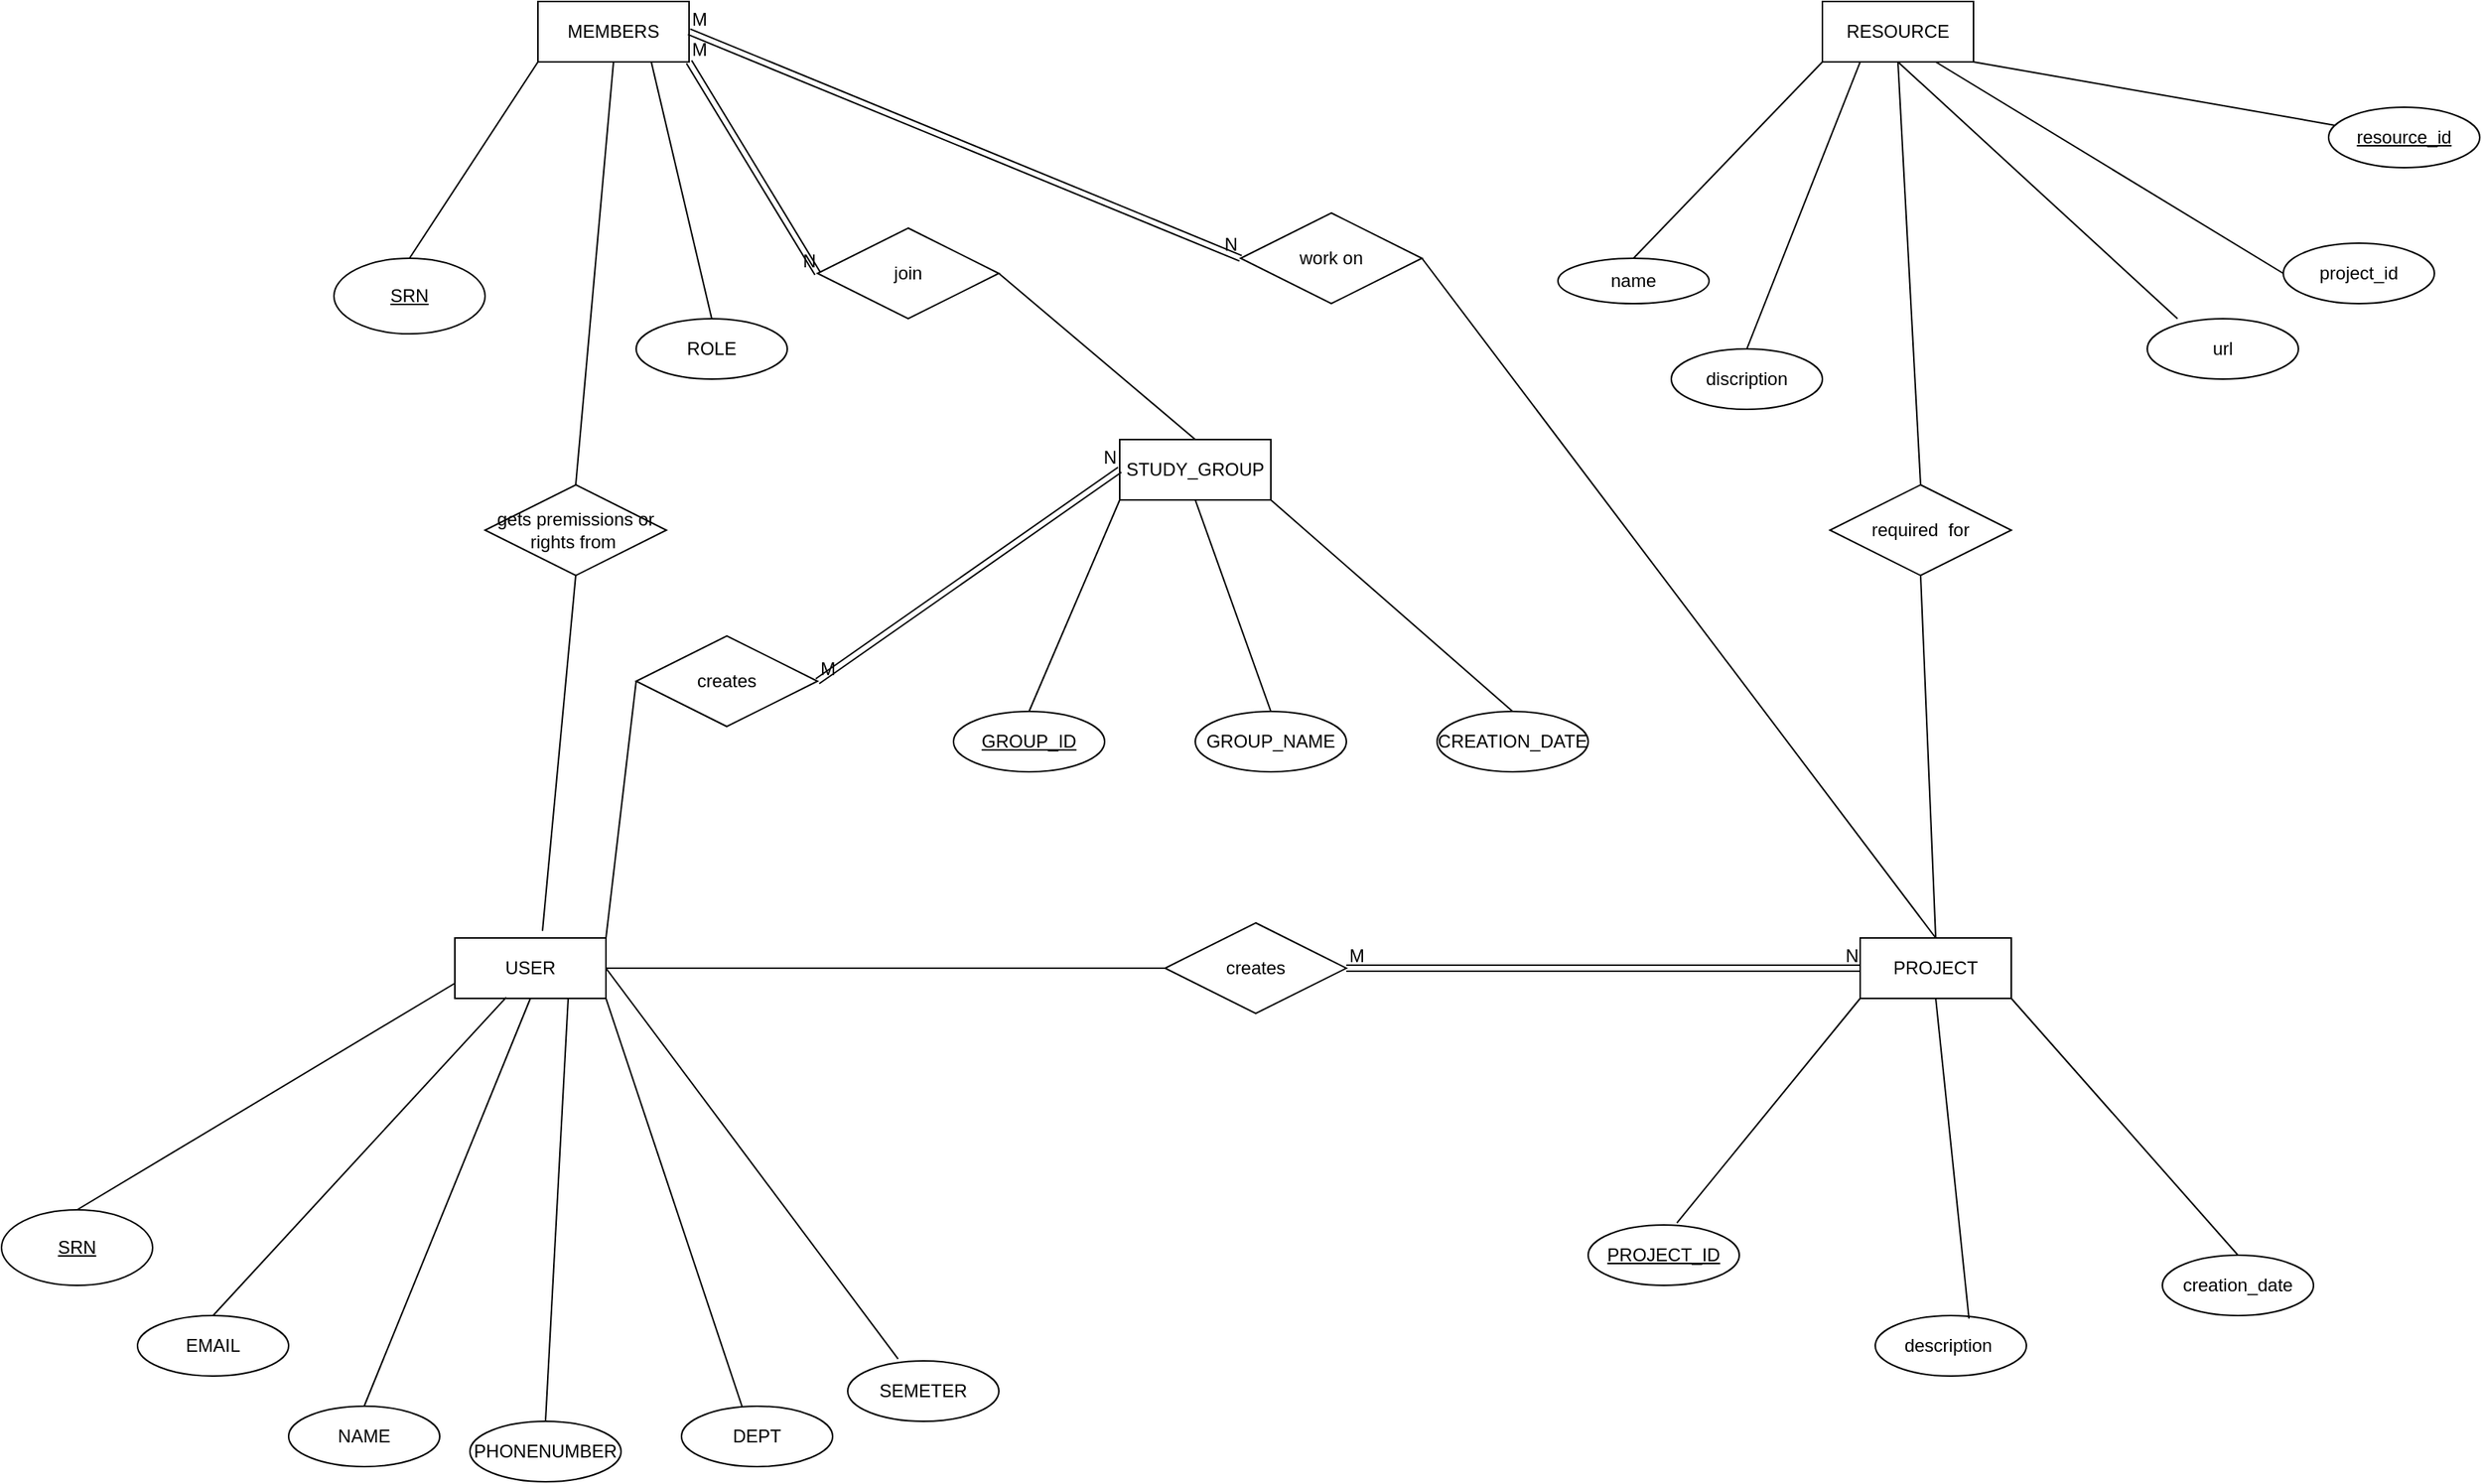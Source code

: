<mxfile version="21.7.1" type="google">
  <diagram name="Page-1" id="HDVp-6DqwkPNFjOhexU3">
    <mxGraphModel grid="1" page="1" gridSize="10" guides="1" tooltips="1" connect="1" arrows="1" fold="1" pageScale="1" pageWidth="850" pageHeight="1100" math="0" shadow="0">
      <root>
        <mxCell id="0" />
        <mxCell id="1" parent="0" />
        <mxCell id="YQubhWQlvwatm8_Td63F-9" value="USER" style="whiteSpace=wrap;html=1;align=center;" vertex="1" parent="1">
          <mxGeometry x="320" y="100" width="100" height="40" as="geometry" />
        </mxCell>
        <mxCell id="YQubhWQlvwatm8_Td63F-11" value="MEMBERS" style="whiteSpace=wrap;html=1;align=center;" vertex="1" parent="1">
          <mxGeometry x="375" y="-520" width="100" height="40" as="geometry" />
        </mxCell>
        <mxCell id="YQubhWQlvwatm8_Td63F-12" value="PROJECT" style="whiteSpace=wrap;html=1;align=center;" vertex="1" parent="1">
          <mxGeometry x="1250" y="100" width="100" height="40" as="geometry" />
        </mxCell>
        <mxCell id="YQubhWQlvwatm8_Td63F-14" value="RESOURCE" style="whiteSpace=wrap;html=1;align=center;" vertex="1" parent="1">
          <mxGeometry x="1225" y="-520" width="100" height="40" as="geometry" />
        </mxCell>
        <mxCell id="YQubhWQlvwatm8_Td63F-15" value="STUDY_GROUP" style="whiteSpace=wrap;html=1;align=center;" vertex="1" parent="1">
          <mxGeometry x="760" y="-230" width="100" height="40" as="geometry" />
        </mxCell>
        <mxCell id="YQubhWQlvwatm8_Td63F-19" value="EMAIL" style="ellipse;whiteSpace=wrap;html=1;align=center;" vertex="1" parent="1">
          <mxGeometry x="110" y="350" width="100" height="40" as="geometry" />
        </mxCell>
        <mxCell id="YQubhWQlvwatm8_Td63F-20" value="NAME" style="ellipse;whiteSpace=wrap;html=1;align=center;" vertex="1" parent="1">
          <mxGeometry x="210" y="410" width="100" height="40" as="geometry" />
        </mxCell>
        <mxCell id="YQubhWQlvwatm8_Td63F-21" value="PHONENUMBER" style="ellipse;whiteSpace=wrap;html=1;align=center;" vertex="1" parent="1">
          <mxGeometry x="330" y="420" width="100" height="40" as="geometry" />
        </mxCell>
        <mxCell id="YQubhWQlvwatm8_Td63F-29" value="SRN" style="ellipse;whiteSpace=wrap;html=1;align=center;fontStyle=4;" vertex="1" parent="1">
          <mxGeometry x="20" y="280" width="100" height="50" as="geometry" />
        </mxCell>
        <mxCell id="YQubhWQlvwatm8_Td63F-33" value="" style="endArrow=none;html=1;rounded=0;entryX=0.34;entryY=0.983;entryDx=0;entryDy=0;entryPerimeter=0;exitX=0.5;exitY=0;exitDx=0;exitDy=0;" edge="1" parent="1" source="YQubhWQlvwatm8_Td63F-19" target="YQubhWQlvwatm8_Td63F-9">
          <mxGeometry width="50" height="50" relative="1" as="geometry">
            <mxPoint x="890" y="520" as="sourcePoint" />
            <mxPoint x="940" y="470" as="targetPoint" />
            <Array as="points" />
          </mxGeometry>
        </mxCell>
        <mxCell id="YQubhWQlvwatm8_Td63F-34" value="" style="endArrow=none;html=1;rounded=0;entryX=0;entryY=0.75;entryDx=0;entryDy=0;exitX=0.5;exitY=0;exitDx=0;exitDy=0;" edge="1" parent="1" source="YQubhWQlvwatm8_Td63F-29" target="YQubhWQlvwatm8_Td63F-9">
          <mxGeometry width="50" height="50" relative="1" as="geometry">
            <mxPoint x="70" y="270" as="sourcePoint" />
            <mxPoint x="150" y="150" as="targetPoint" />
            <Array as="points" />
          </mxGeometry>
        </mxCell>
        <mxCell id="YQubhWQlvwatm8_Td63F-35" value="" style="endArrow=none;html=1;rounded=0;exitX=0.5;exitY=0;exitDx=0;exitDy=0;entryX=0.75;entryY=1;entryDx=0;entryDy=0;" edge="1" parent="1" source="YQubhWQlvwatm8_Td63F-21" target="YQubhWQlvwatm8_Td63F-9">
          <mxGeometry width="50" height="50" relative="1" as="geometry">
            <mxPoint x="370" y="320" as="sourcePoint" />
            <mxPoint x="420" y="270" as="targetPoint" />
          </mxGeometry>
        </mxCell>
        <mxCell id="YQubhWQlvwatm8_Td63F-36" value="" style="endArrow=none;html=1;rounded=0;entryX=0.5;entryY=1;entryDx=0;entryDy=0;exitX=0.5;exitY=0;exitDx=0;exitDy=0;" edge="1" parent="1" source="YQubhWQlvwatm8_Td63F-20" target="YQubhWQlvwatm8_Td63F-9">
          <mxGeometry width="50" height="50" relative="1" as="geometry">
            <mxPoint x="270" y="350" as="sourcePoint" />
            <mxPoint x="320" y="300" as="targetPoint" />
          </mxGeometry>
        </mxCell>
        <mxCell id="YQubhWQlvwatm8_Td63F-39" value="description&amp;nbsp;" style="ellipse;whiteSpace=wrap;html=1;align=center;" vertex="1" parent="1">
          <mxGeometry x="1260" y="350" width="100" height="40" as="geometry" />
        </mxCell>
        <mxCell id="YQubhWQlvwatm8_Td63F-41" value="SEMETER" style="ellipse;whiteSpace=wrap;html=1;align=center;" vertex="1" parent="1">
          <mxGeometry x="580" y="380" width="100" height="40" as="geometry" />
        </mxCell>
        <mxCell id="YQubhWQlvwatm8_Td63F-42" value="DEPT" style="ellipse;whiteSpace=wrap;html=1;align=center;" vertex="1" parent="1">
          <mxGeometry x="470" y="410" width="100" height="40" as="geometry" />
        </mxCell>
        <mxCell id="YQubhWQlvwatm8_Td63F-44" value="" style="endArrow=none;html=1;rounded=0;exitX=0.4;exitY=0;exitDx=0;exitDy=0;exitPerimeter=0;entryX=1;entryY=1;entryDx=0;entryDy=0;" edge="1" parent="1" source="YQubhWQlvwatm8_Td63F-42" target="YQubhWQlvwatm8_Td63F-9">
          <mxGeometry width="50" height="50" relative="1" as="geometry">
            <mxPoint x="540" y="360" as="sourcePoint" />
            <mxPoint x="590" y="310" as="targetPoint" />
          </mxGeometry>
        </mxCell>
        <mxCell id="YQubhWQlvwatm8_Td63F-45" value="" style="endArrow=none;html=1;rounded=0;exitX=0.333;exitY=-0.033;exitDx=0;exitDy=0;exitPerimeter=0;entryX=1;entryY=0.5;entryDx=0;entryDy=0;" edge="1" parent="1" source="YQubhWQlvwatm8_Td63F-41" target="YQubhWQlvwatm8_Td63F-9">
          <mxGeometry width="50" height="50" relative="1" as="geometry">
            <mxPoint x="640" y="310" as="sourcePoint" />
            <mxPoint x="690" y="260" as="targetPoint" />
          </mxGeometry>
        </mxCell>
        <mxCell id="YQubhWQlvwatm8_Td63F-47" value="creates" style="shape=rhombus;perimeter=rhombusPerimeter;whiteSpace=wrap;html=1;align=center;" vertex="1" parent="1">
          <mxGeometry x="790" y="90" width="120" height="60" as="geometry" />
        </mxCell>
        <mxCell id="YQubhWQlvwatm8_Td63F-48" value="" style="endArrow=none;html=1;rounded=0;entryX=0;entryY=0.5;entryDx=0;entryDy=0;" edge="1" parent="1" target="YQubhWQlvwatm8_Td63F-47">
          <mxGeometry width="50" height="50" relative="1" as="geometry">
            <mxPoint x="420" y="120" as="sourcePoint" />
            <mxPoint x="660" y="95" as="targetPoint" />
          </mxGeometry>
        </mxCell>
        <mxCell id="YQubhWQlvwatm8_Td63F-52" value="PROJECT_ID" style="ellipse;whiteSpace=wrap;html=1;align=center;fontStyle=4;" vertex="1" parent="1">
          <mxGeometry x="1070" y="290" width="100" height="40" as="geometry" />
        </mxCell>
        <mxCell id="YQubhWQlvwatm8_Td63F-53" value="" style="endArrow=none;html=1;rounded=0;entryX=0;entryY=1;entryDx=0;entryDy=0;exitX=0.587;exitY=-0.033;exitDx=0;exitDy=0;exitPerimeter=0;" edge="1" parent="1" source="YQubhWQlvwatm8_Td63F-52" target="YQubhWQlvwatm8_Td63F-12">
          <mxGeometry width="50" height="50" relative="1" as="geometry">
            <mxPoint x="1160" y="240" as="sourcePoint" />
            <mxPoint x="1210" y="190" as="targetPoint" />
          </mxGeometry>
        </mxCell>
        <mxCell id="YQubhWQlvwatm8_Td63F-54" value="" style="endArrow=none;html=1;rounded=0;entryX=0.5;entryY=1;entryDx=0;entryDy=0;exitX=0.62;exitY=0.05;exitDx=0;exitDy=0;exitPerimeter=0;" edge="1" parent="1" source="YQubhWQlvwatm8_Td63F-39" target="YQubhWQlvwatm8_Td63F-12">
          <mxGeometry width="50" height="50" relative="1" as="geometry">
            <mxPoint x="1270" y="310" as="sourcePoint" />
            <mxPoint x="1320" y="260" as="targetPoint" />
          </mxGeometry>
        </mxCell>
        <mxCell id="YQubhWQlvwatm8_Td63F-57" value="creation_date" style="ellipse;whiteSpace=wrap;html=1;align=center;" vertex="1" parent="1">
          <mxGeometry x="1450" y="310" width="100" height="40" as="geometry" />
        </mxCell>
        <mxCell id="YQubhWQlvwatm8_Td63F-58" value="SRN" style="ellipse;whiteSpace=wrap;html=1;align=center;fontStyle=4;" vertex="1" parent="1">
          <mxGeometry x="240" y="-350" width="100" height="50" as="geometry" />
        </mxCell>
        <mxCell id="YQubhWQlvwatm8_Td63F-62" value="work on" style="shape=rhombus;perimeter=rhombusPerimeter;whiteSpace=wrap;html=1;align=center;" vertex="1" parent="1">
          <mxGeometry x="840" y="-380" width="120" height="60" as="geometry" />
        </mxCell>
        <mxCell id="YQubhWQlvwatm8_Td63F-64" value="" style="endArrow=none;html=1;rounded=0;exitX=0.5;exitY=0;exitDx=0;exitDy=0;entryX=1;entryY=0.5;entryDx=0;entryDy=0;" edge="1" parent="1" source="YQubhWQlvwatm8_Td63F-12" target="YQubhWQlvwatm8_Td63F-62">
          <mxGeometry width="50" height="50" relative="1" as="geometry">
            <mxPoint x="1340" y="100" as="sourcePoint" />
            <mxPoint x="1250" y="-320" as="targetPoint" />
          </mxGeometry>
        </mxCell>
        <mxCell id="YQubhWQlvwatm8_Td63F-67" value="" style="endArrow=none;html=1;rounded=0;entryX=0;entryY=1;entryDx=0;entryDy=0;exitX=0.5;exitY=0;exitDx=0;exitDy=0;" edge="1" parent="1" source="YQubhWQlvwatm8_Td63F-58" target="YQubhWQlvwatm8_Td63F-11">
          <mxGeometry width="50" height="50" relative="1" as="geometry">
            <mxPoint x="890" y="-150" as="sourcePoint" />
            <mxPoint x="940" y="-200" as="targetPoint" />
          </mxGeometry>
        </mxCell>
        <mxCell id="YQubhWQlvwatm8_Td63F-68" value="gets premissions or rights from&amp;nbsp;" style="shape=rhombus;perimeter=rhombusPerimeter;whiteSpace=wrap;html=1;align=center;" vertex="1" parent="1">
          <mxGeometry x="340" y="-200" width="120" height="60" as="geometry" />
        </mxCell>
        <mxCell id="YQubhWQlvwatm8_Td63F-74" value="" style="endArrow=none;html=1;rounded=0;entryX=0.5;entryY=1;entryDx=0;entryDy=0;exitX=0.5;exitY=0;exitDx=0;exitDy=0;" edge="1" parent="1" source="YQubhWQlvwatm8_Td63F-68" target="YQubhWQlvwatm8_Td63F-11">
          <mxGeometry width="50" height="50" relative="1" as="geometry">
            <mxPoint x="960" y="-200" as="sourcePoint" />
            <mxPoint x="1010" y="-250" as="targetPoint" />
          </mxGeometry>
        </mxCell>
        <mxCell id="YQubhWQlvwatm8_Td63F-77" value="" style="endArrow=none;html=1;rounded=0;exitX=0.58;exitY=-0.117;exitDx=0;exitDy=0;exitPerimeter=0;entryX=0.5;entryY=1;entryDx=0;entryDy=0;" edge="1" parent="1" source="YQubhWQlvwatm8_Td63F-9" target="YQubhWQlvwatm8_Td63F-68">
          <mxGeometry width="50" height="50" relative="1" as="geometry">
            <mxPoint x="890" y="-280" as="sourcePoint" />
            <mxPoint x="940" y="-330" as="targetPoint" />
          </mxGeometry>
        </mxCell>
        <mxCell id="YQubhWQlvwatm8_Td63F-78" value="" style="endArrow=none;html=1;rounded=0;entryX=1;entryY=1;entryDx=0;entryDy=0;exitX=0.5;exitY=0;exitDx=0;exitDy=0;" edge="1" parent="1" source="YQubhWQlvwatm8_Td63F-57" target="YQubhWQlvwatm8_Td63F-12">
          <mxGeometry width="50" height="50" relative="1" as="geometry">
            <mxPoint x="890" y="120" as="sourcePoint" />
            <mxPoint x="940" y="70" as="targetPoint" />
          </mxGeometry>
        </mxCell>
        <mxCell id="YQubhWQlvwatm8_Td63F-81" value="GROUP_ID" style="ellipse;whiteSpace=wrap;html=1;align=center;fontStyle=4;" vertex="1" parent="1">
          <mxGeometry x="650" y="-50" width="100" height="40" as="geometry" />
        </mxCell>
        <mxCell id="YQubhWQlvwatm8_Td63F-82" value="GROUP_NAME" style="ellipse;whiteSpace=wrap;html=1;align=center;" vertex="1" parent="1">
          <mxGeometry x="810" y="-50" width="100" height="40" as="geometry" />
        </mxCell>
        <mxCell id="YQubhWQlvwatm8_Td63F-83" value="CREATION_DATE" style="ellipse;whiteSpace=wrap;html=1;align=center;" vertex="1" parent="1">
          <mxGeometry x="970" y="-50" width="100" height="40" as="geometry" />
        </mxCell>
        <mxCell id="YQubhWQlvwatm8_Td63F-84" value="" style="endArrow=none;html=1;rounded=0;entryX=0.5;entryY=1;entryDx=0;entryDy=0;exitX=0.5;exitY=0;exitDx=0;exitDy=0;" edge="1" parent="1" source="YQubhWQlvwatm8_Td63F-82" target="YQubhWQlvwatm8_Td63F-15">
          <mxGeometry width="50" height="50" relative="1" as="geometry">
            <mxPoint x="890" y="660" as="sourcePoint" />
            <mxPoint x="940" y="610" as="targetPoint" />
          </mxGeometry>
        </mxCell>
        <mxCell id="YQubhWQlvwatm8_Td63F-85" value="" style="endArrow=none;html=1;rounded=0;entryX=1;entryY=1;entryDx=0;entryDy=0;exitX=0.5;exitY=0;exitDx=0;exitDy=0;" edge="1" parent="1" source="YQubhWQlvwatm8_Td63F-83" target="YQubhWQlvwatm8_Td63F-15">
          <mxGeometry width="50" height="50" relative="1" as="geometry">
            <mxPoint x="990" y="660" as="sourcePoint" />
            <mxPoint x="1040" y="610" as="targetPoint" />
          </mxGeometry>
        </mxCell>
        <mxCell id="YQubhWQlvwatm8_Td63F-86" value="" style="endArrow=none;html=1;rounded=0;entryX=0;entryY=1;entryDx=0;entryDy=0;exitX=0.5;exitY=0;exitDx=0;exitDy=0;" edge="1" parent="1" source="YQubhWQlvwatm8_Td63F-81" target="YQubhWQlvwatm8_Td63F-15">
          <mxGeometry width="50" height="50" relative="1" as="geometry">
            <mxPoint x="720" y="630" as="sourcePoint" />
            <mxPoint x="770" y="580" as="targetPoint" />
          </mxGeometry>
        </mxCell>
        <mxCell id="YQubhWQlvwatm8_Td63F-88" value="creates" style="shape=rhombus;perimeter=rhombusPerimeter;whiteSpace=wrap;html=1;align=center;direction=west;rotation=0;" vertex="1" parent="1">
          <mxGeometry x="440" y="-100" width="120" height="60" as="geometry" />
        </mxCell>
        <mxCell id="YQubhWQlvwatm8_Td63F-89" value="" style="endArrow=none;html=1;rounded=0;entryX=1;entryY=0.5;entryDx=0;entryDy=0;exitX=1;exitY=0;exitDx=0;exitDy=0;" edge="1" parent="1" source="YQubhWQlvwatm8_Td63F-9" target="YQubhWQlvwatm8_Td63F-88">
          <mxGeometry width="50" height="50" relative="1" as="geometry">
            <mxPoint x="430" y="120" as="sourcePoint" />
            <mxPoint x="940" y="340" as="targetPoint" />
          </mxGeometry>
        </mxCell>
        <mxCell id="YQubhWQlvwatm8_Td63F-91" value="join" style="shape=rhombus;perimeter=rhombusPerimeter;whiteSpace=wrap;html=1;align=center;" vertex="1" parent="1">
          <mxGeometry x="560" y="-370" width="120" height="60" as="geometry" />
        </mxCell>
        <mxCell id="YQubhWQlvwatm8_Td63F-92" value="" style="endArrow=none;html=1;rounded=0;entryX=1;entryY=0.5;entryDx=0;entryDy=0;exitX=0.5;exitY=0;exitDx=0;exitDy=0;" edge="1" parent="1" source="YQubhWQlvwatm8_Td63F-15" target="YQubhWQlvwatm8_Td63F-91">
          <mxGeometry width="50" height="50" relative="1" as="geometry">
            <mxPoint x="890" y="-10" as="sourcePoint" />
            <mxPoint x="940" y="-60" as="targetPoint" />
          </mxGeometry>
        </mxCell>
        <mxCell id="YQubhWQlvwatm8_Td63F-97" value="" style="shape=link;html=1;rounded=0;entryX=0;entryY=0.5;entryDx=0;entryDy=0;exitX=1;exitY=0.5;exitDx=0;exitDy=0;" edge="1" parent="1" source="YQubhWQlvwatm8_Td63F-47" target="YQubhWQlvwatm8_Td63F-12">
          <mxGeometry relative="1" as="geometry">
            <mxPoint x="830" y="-170" as="sourcePoint" />
            <mxPoint x="990" y="-170" as="targetPoint" />
          </mxGeometry>
        </mxCell>
        <mxCell id="YQubhWQlvwatm8_Td63F-98" value="M" style="resizable=0;html=1;whiteSpace=wrap;align=left;verticalAlign=bottom;" connectable="0" vertex="1" parent="YQubhWQlvwatm8_Td63F-97">
          <mxGeometry x="-1" relative="1" as="geometry" />
        </mxCell>
        <mxCell id="YQubhWQlvwatm8_Td63F-99" value="N" style="resizable=0;html=1;whiteSpace=wrap;align=right;verticalAlign=bottom;" connectable="0" vertex="1" parent="YQubhWQlvwatm8_Td63F-97">
          <mxGeometry x="1" relative="1" as="geometry" />
        </mxCell>
        <mxCell id="YQubhWQlvwatm8_Td63F-100" value="" style="shape=link;html=1;rounded=0;entryX=0;entryY=0.5;entryDx=0;entryDy=0;exitX=0;exitY=0.5;exitDx=0;exitDy=0;" edge="1" parent="1" source="YQubhWQlvwatm8_Td63F-88" target="YQubhWQlvwatm8_Td63F-15">
          <mxGeometry relative="1" as="geometry">
            <mxPoint x="830" y="-40" as="sourcePoint" />
            <mxPoint x="990" y="-40" as="targetPoint" />
          </mxGeometry>
        </mxCell>
        <mxCell id="YQubhWQlvwatm8_Td63F-101" value="M" style="resizable=0;html=1;whiteSpace=wrap;align=left;verticalAlign=bottom;" connectable="0" vertex="1" parent="YQubhWQlvwatm8_Td63F-100">
          <mxGeometry x="-1" relative="1" as="geometry" />
        </mxCell>
        <mxCell id="YQubhWQlvwatm8_Td63F-102" value="N" style="resizable=0;html=1;whiteSpace=wrap;align=right;verticalAlign=bottom;" connectable="0" vertex="1" parent="YQubhWQlvwatm8_Td63F-100">
          <mxGeometry x="1" relative="1" as="geometry" />
        </mxCell>
        <mxCell id="YQubhWQlvwatm8_Td63F-105" value="url" style="ellipse;whiteSpace=wrap;html=1;align=center;" vertex="1" parent="1">
          <mxGeometry x="1440" y="-310" width="100" height="40" as="geometry" />
        </mxCell>
        <mxCell id="YQubhWQlvwatm8_Td63F-106" value="discription" style="ellipse;whiteSpace=wrap;html=1;align=center;" vertex="1" parent="1">
          <mxGeometry x="1125" y="-290" width="100" height="40" as="geometry" />
        </mxCell>
        <mxCell id="YQubhWQlvwatm8_Td63F-107" value="name" style="ellipse;whiteSpace=wrap;html=1;align=center;" vertex="1" parent="1">
          <mxGeometry x="1050" y="-350" width="100" height="30" as="geometry" />
        </mxCell>
        <mxCell id="YQubhWQlvwatm8_Td63F-111" value="" style="endArrow=none;html=1;rounded=0;entryX=1;entryY=1;entryDx=0;entryDy=0;" edge="1" parent="1" source="YQubhWQlvwatm8_Td63F-119" target="YQubhWQlvwatm8_Td63F-14">
          <mxGeometry width="50" height="50" relative="1" as="geometry">
            <mxPoint x="890" y="-180" as="sourcePoint" />
            <mxPoint x="940" y="-230" as="targetPoint" />
          </mxGeometry>
        </mxCell>
        <mxCell id="YQubhWQlvwatm8_Td63F-112" value="" style="endArrow=none;html=1;rounded=0;entryX=0.75;entryY=1;entryDx=0;entryDy=0;exitX=0;exitY=0.5;exitDx=0;exitDy=0;" edge="1" parent="1" source="YQubhWQlvwatm8_Td63F-120" target="YQubhWQlvwatm8_Td63F-14">
          <mxGeometry width="50" height="50" relative="1" as="geometry">
            <mxPoint x="1534.645" y="-352.678" as="sourcePoint" />
            <mxPoint x="940" y="-230" as="targetPoint" />
          </mxGeometry>
        </mxCell>
        <mxCell id="YQubhWQlvwatm8_Td63F-113" value="" style="endArrow=none;html=1;rounded=0;entryX=0.5;entryY=1;entryDx=0;entryDy=0;exitX=0.2;exitY=0;exitDx=0;exitDy=0;exitPerimeter=0;" edge="1" parent="1" source="YQubhWQlvwatm8_Td63F-105" target="YQubhWQlvwatm8_Td63F-14">
          <mxGeometry width="50" height="50" relative="1" as="geometry">
            <mxPoint x="890" y="-180" as="sourcePoint" />
            <mxPoint x="940" y="-230" as="targetPoint" />
          </mxGeometry>
        </mxCell>
        <mxCell id="YQubhWQlvwatm8_Td63F-114" value="" style="endArrow=none;html=1;rounded=0;entryX=0.25;entryY=1;entryDx=0;entryDy=0;exitX=0.5;exitY=0;exitDx=0;exitDy=0;" edge="1" parent="1" source="YQubhWQlvwatm8_Td63F-106" target="YQubhWQlvwatm8_Td63F-14">
          <mxGeometry width="50" height="50" relative="1" as="geometry">
            <mxPoint x="890" y="-180" as="sourcePoint" />
            <mxPoint x="940" y="-230" as="targetPoint" />
          </mxGeometry>
        </mxCell>
        <mxCell id="YQubhWQlvwatm8_Td63F-115" value="" style="endArrow=none;html=1;rounded=0;entryX=0;entryY=1;entryDx=0;entryDy=0;exitX=0.5;exitY=0;exitDx=0;exitDy=0;" edge="1" parent="1" source="YQubhWQlvwatm8_Td63F-107" target="YQubhWQlvwatm8_Td63F-14">
          <mxGeometry width="50" height="50" relative="1" as="geometry">
            <mxPoint x="890" y="-180" as="sourcePoint" />
            <mxPoint x="940" y="-230" as="targetPoint" />
          </mxGeometry>
        </mxCell>
        <mxCell id="YQubhWQlvwatm8_Td63F-116" value="required&amp;nbsp; for" style="shape=rhombus;perimeter=rhombusPerimeter;whiteSpace=wrap;html=1;align=center;" vertex="1" parent="1">
          <mxGeometry x="1230" y="-200" width="120" height="60" as="geometry" />
        </mxCell>
        <mxCell id="YQubhWQlvwatm8_Td63F-117" value="" style="endArrow=none;html=1;rounded=0;entryX=0.5;entryY=1;entryDx=0;entryDy=0;exitX=0.5;exitY=0;exitDx=0;exitDy=0;" edge="1" parent="1" source="YQubhWQlvwatm8_Td63F-116" target="YQubhWQlvwatm8_Td63F-14">
          <mxGeometry width="50" height="50" relative="1" as="geometry">
            <mxPoint x="890" y="-180" as="sourcePoint" />
            <mxPoint x="940" y="-230" as="targetPoint" />
          </mxGeometry>
        </mxCell>
        <mxCell id="YQubhWQlvwatm8_Td63F-118" value="" style="endArrow=none;html=1;rounded=0;entryX=0.5;entryY=1;entryDx=0;entryDy=0;exitX=0.5;exitY=0;exitDx=0;exitDy=0;" edge="1" parent="1" source="YQubhWQlvwatm8_Td63F-12" target="YQubhWQlvwatm8_Td63F-116">
          <mxGeometry width="50" height="50" relative="1" as="geometry">
            <mxPoint x="890" y="-180" as="sourcePoint" />
            <mxPoint x="940" y="-230" as="targetPoint" />
          </mxGeometry>
        </mxCell>
        <mxCell id="YQubhWQlvwatm8_Td63F-119" value="resource_id" style="ellipse;whiteSpace=wrap;html=1;align=center;fontStyle=4;" vertex="1" parent="1">
          <mxGeometry x="1560" y="-450" width="100" height="40" as="geometry" />
        </mxCell>
        <mxCell id="YQubhWQlvwatm8_Td63F-120" value="project_id" style="ellipse;whiteSpace=wrap;html=1;align=center;" vertex="1" parent="1">
          <mxGeometry x="1530" y="-360" width="100" height="40" as="geometry" />
        </mxCell>
        <mxCell id="YQubhWQlvwatm8_Td63F-132" value="" style="shape=link;html=1;rounded=0;entryX=0;entryY=0.5;entryDx=0;entryDy=0;entryPerimeter=0;exitX=1;exitY=0.5;exitDx=0;exitDy=0;" edge="1" parent="1" source="YQubhWQlvwatm8_Td63F-11" target="YQubhWQlvwatm8_Td63F-62">
          <mxGeometry relative="1" as="geometry">
            <mxPoint x="530" y="-510" as="sourcePoint" />
            <mxPoint x="990" y="-210" as="targetPoint" />
          </mxGeometry>
        </mxCell>
        <mxCell id="YQubhWQlvwatm8_Td63F-133" value="M" style="resizable=0;html=1;whiteSpace=wrap;align=left;verticalAlign=bottom;" connectable="0" vertex="1" parent="YQubhWQlvwatm8_Td63F-132">
          <mxGeometry x="-1" relative="1" as="geometry" />
        </mxCell>
        <mxCell id="YQubhWQlvwatm8_Td63F-134" value="N" style="resizable=0;html=1;whiteSpace=wrap;align=right;verticalAlign=bottom;" connectable="0" vertex="1" parent="YQubhWQlvwatm8_Td63F-132">
          <mxGeometry x="1" relative="1" as="geometry" />
        </mxCell>
        <mxCell id="YQubhWQlvwatm8_Td63F-135" value="" style="shape=link;html=1;rounded=0;exitX=1;exitY=1;exitDx=0;exitDy=0;entryX=0;entryY=0.5;entryDx=0;entryDy=0;" edge="1" parent="1" source="YQubhWQlvwatm8_Td63F-11" target="YQubhWQlvwatm8_Td63F-91">
          <mxGeometry relative="1" as="geometry">
            <mxPoint x="830" y="-210" as="sourcePoint" />
            <mxPoint x="990" y="-210" as="targetPoint" />
          </mxGeometry>
        </mxCell>
        <mxCell id="YQubhWQlvwatm8_Td63F-136" value="M" style="resizable=0;html=1;whiteSpace=wrap;align=left;verticalAlign=bottom;" connectable="0" vertex="1" parent="YQubhWQlvwatm8_Td63F-135">
          <mxGeometry x="-1" relative="1" as="geometry" />
        </mxCell>
        <mxCell id="YQubhWQlvwatm8_Td63F-137" value="N" style="resizable=0;html=1;whiteSpace=wrap;align=right;verticalAlign=bottom;" connectable="0" vertex="1" parent="YQubhWQlvwatm8_Td63F-135">
          <mxGeometry x="1" relative="1" as="geometry" />
        </mxCell>
        <mxCell id="YQubhWQlvwatm8_Td63F-177" value="ROLE" style="ellipse;whiteSpace=wrap;html=1;align=center;" vertex="1" parent="1">
          <mxGeometry x="440" y="-310" width="100" height="40" as="geometry" />
        </mxCell>
        <mxCell id="YQubhWQlvwatm8_Td63F-178" value="" style="endArrow=none;html=1;rounded=0;exitX=0.5;exitY=0;exitDx=0;exitDy=0;entryX=0.75;entryY=1;entryDx=0;entryDy=0;" edge="1" parent="1" source="YQubhWQlvwatm8_Td63F-177" target="YQubhWQlvwatm8_Td63F-11">
          <mxGeometry width="50" height="50" relative="1" as="geometry">
            <mxPoint x="890" y="-310" as="sourcePoint" />
            <mxPoint x="940" y="-360" as="targetPoint" />
          </mxGeometry>
        </mxCell>
      </root>
    </mxGraphModel>
  </diagram>
</mxfile>
